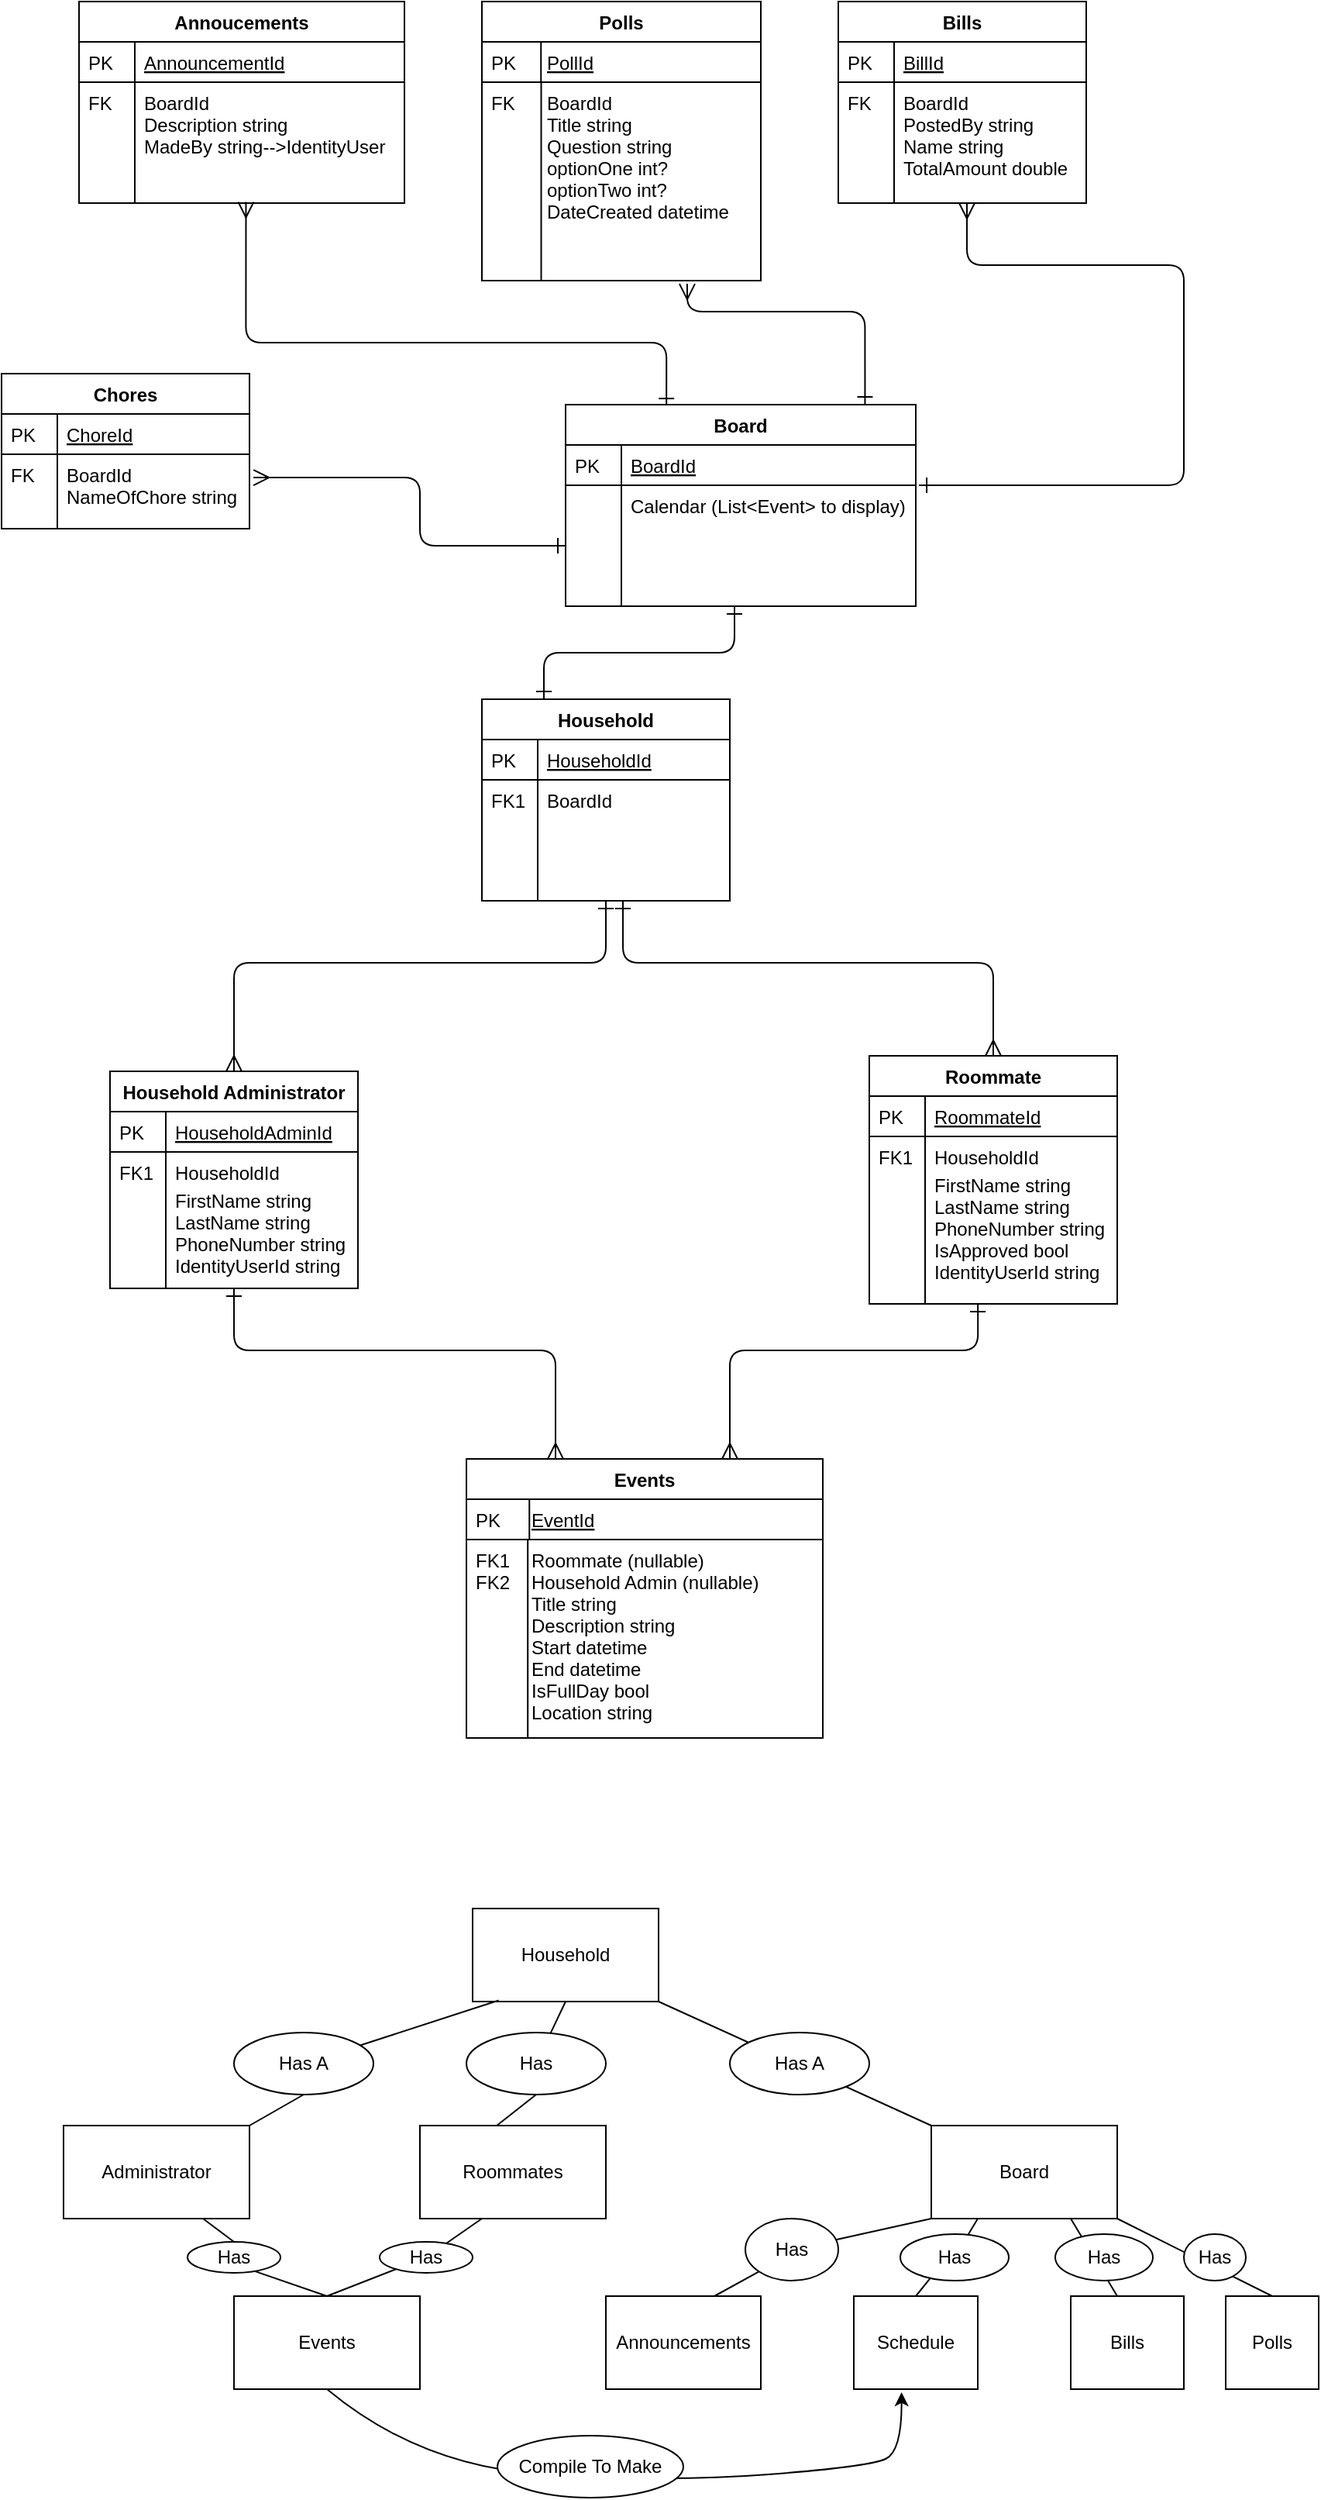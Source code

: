 <mxfile version="12.8.6" type="device"><diagram id="C5RBs43oDa-KdzZeNtuy" name="Page-1"><mxGraphModel dx="862" dy="1623" grid="1" gridSize="10" guides="1" tooltips="1" connect="1" arrows="1" fold="1" page="1" pageScale="1" pageWidth="827" pageHeight="1169" math="0" shadow="0"><root><mxCell id="WIyWlLk6GJQsqaUBKTNV-0"/><mxCell id="WIyWlLk6GJQsqaUBKTNV-1" parent="WIyWlLk6GJQsqaUBKTNV-0"/><mxCell id="zkfFHV4jXpPFQw0GAbJ--63" value="" style="edgeStyle=orthogonalEdgeStyle;endArrow=ERmany;startArrow=ERone;shadow=0;strokeWidth=1;endSize=8;startSize=8;entryX=0.5;entryY=0;entryDx=0;entryDy=0;startFill=0;endFill=0;" parent="WIyWlLk6GJQsqaUBKTNV-1" edge="1"><mxGeometry width="100" height="100" relative="1" as="geometry"><mxPoint x="440" y="-440" as="sourcePoint"/><mxPoint x="200" y="-330" as="targetPoint"/><Array as="points"><mxPoint x="440" y="-436"/><mxPoint x="440" y="-400"/><mxPoint x="200" y="-400"/></Array></mxGeometry></mxCell><mxCell id="zkfFHV4jXpPFQw0GAbJ--71" value="" style="edgeStyle=orthogonalEdgeStyle;endArrow=ERmany;startArrow=ERone;shadow=0;strokeWidth=1;endSize=8;startSize=8;startFill=0;endFill=0;" parent="WIyWlLk6GJQsqaUBKTNV-1" target="zkfFHV4jXpPFQw0GAbJ--64" edge="1"><mxGeometry width="100" height="100" relative="1" as="geometry"><mxPoint x="451" y="-440" as="sourcePoint"/><mxPoint x="330" y="169" as="targetPoint"/><Array as="points"><mxPoint x="451" y="-400"/><mxPoint x="690" y="-400"/></Array></mxGeometry></mxCell><mxCell id="zkfFHV4jXpPFQw0GAbJ--51" value="Household" style="swimlane;fontStyle=1;childLayout=stackLayout;horizontal=1;startSize=26;horizontalStack=0;resizeParent=1;resizeLast=0;collapsible=1;marginBottom=0;rounded=0;shadow=0;strokeWidth=1;" parent="WIyWlLk6GJQsqaUBKTNV-1" vertex="1"><mxGeometry x="360" y="-570" width="160" height="130" as="geometry"><mxRectangle x="20" y="80" width="160" height="26" as="alternateBounds"/></mxGeometry></mxCell><mxCell id="zkfFHV4jXpPFQw0GAbJ--52" value="HouseholdId" style="shape=partialRectangle;top=0;left=0;right=0;bottom=1;align=left;verticalAlign=top;fillColor=none;spacingLeft=40;spacingRight=4;overflow=hidden;rotatable=0;points=[[0,0.5],[1,0.5]];portConstraint=eastwest;dropTarget=0;rounded=0;shadow=0;strokeWidth=1;fontStyle=4" parent="zkfFHV4jXpPFQw0GAbJ--51" vertex="1"><mxGeometry y="26" width="160" height="26" as="geometry"/></mxCell><mxCell id="zkfFHV4jXpPFQw0GAbJ--53" value="PK" style="shape=partialRectangle;top=0;left=0;bottom=0;fillColor=none;align=left;verticalAlign=top;spacingLeft=4;spacingRight=4;overflow=hidden;rotatable=0;points=[];portConstraint=eastwest;part=1;" parent="zkfFHV4jXpPFQw0GAbJ--52" vertex="1" connectable="0"><mxGeometry width="36" height="26" as="geometry"/></mxCell><mxCell id="zkfFHV4jXpPFQw0GAbJ--54" value="BoardId" style="shape=partialRectangle;top=0;left=0;right=0;bottom=0;align=left;verticalAlign=top;fillColor=none;spacingLeft=40;spacingRight=4;overflow=hidden;rotatable=0;points=[[0,0.5],[1,0.5]];portConstraint=eastwest;dropTarget=0;rounded=0;shadow=0;strokeWidth=1;" parent="zkfFHV4jXpPFQw0GAbJ--51" vertex="1"><mxGeometry y="52" width="160" height="78" as="geometry"/></mxCell><mxCell id="zkfFHV4jXpPFQw0GAbJ--55" value="FK1" style="shape=partialRectangle;top=0;left=0;bottom=0;fillColor=none;align=left;verticalAlign=top;spacingLeft=4;spacingRight=4;overflow=hidden;rotatable=0;points=[];portConstraint=eastwest;part=1;" parent="zkfFHV4jXpPFQw0GAbJ--54" vertex="1" connectable="0"><mxGeometry width="36" height="78" as="geometry"/></mxCell><mxCell id="zkfFHV4jXpPFQw0GAbJ--64" value="Roommate" style="swimlane;fontStyle=1;childLayout=stackLayout;horizontal=1;startSize=26;horizontalStack=0;resizeParent=1;resizeLast=0;collapsible=1;marginBottom=0;rounded=0;shadow=0;strokeWidth=1;" parent="WIyWlLk6GJQsqaUBKTNV-1" vertex="1"><mxGeometry x="610" y="-340" width="160" height="160" as="geometry"><mxRectangle x="610" y="-340" width="160" height="26" as="alternateBounds"/></mxGeometry></mxCell><mxCell id="zkfFHV4jXpPFQw0GAbJ--65" value="RoommateId" style="shape=partialRectangle;top=0;left=0;right=0;bottom=1;align=left;verticalAlign=top;fillColor=none;spacingLeft=40;spacingRight=4;overflow=hidden;rotatable=0;points=[[0,0.5],[1,0.5]];portConstraint=eastwest;dropTarget=0;rounded=0;shadow=0;strokeWidth=1;fontStyle=4" parent="zkfFHV4jXpPFQw0GAbJ--64" vertex="1"><mxGeometry y="26" width="160" height="26" as="geometry"/></mxCell><mxCell id="zkfFHV4jXpPFQw0GAbJ--66" value="PK" style="shape=partialRectangle;top=0;left=0;bottom=0;fillColor=none;align=left;verticalAlign=top;spacingLeft=4;spacingRight=4;overflow=hidden;rotatable=0;points=[];portConstraint=eastwest;part=1;" parent="zkfFHV4jXpPFQw0GAbJ--65" vertex="1" connectable="0"><mxGeometry width="36" height="26" as="geometry"/></mxCell><mxCell id="zkfFHV4jXpPFQw0GAbJ--67" value="HouseholdId" style="shape=partialRectangle;top=0;left=0;right=0;bottom=0;align=left;verticalAlign=top;fillColor=none;spacingLeft=40;spacingRight=4;overflow=hidden;rotatable=0;points=[[0,0.5],[1,0.5]];portConstraint=eastwest;dropTarget=0;rounded=0;shadow=0;strokeWidth=1;" parent="zkfFHV4jXpPFQw0GAbJ--64" vertex="1"><mxGeometry y="52" width="160" height="18" as="geometry"/></mxCell><mxCell id="zkfFHV4jXpPFQw0GAbJ--68" value="FK1" style="shape=partialRectangle;top=0;left=0;bottom=0;fillColor=none;align=left;verticalAlign=top;spacingLeft=4;spacingRight=4;overflow=hidden;rotatable=0;points=[];portConstraint=eastwest;part=1;" parent="zkfFHV4jXpPFQw0GAbJ--67" vertex="1" connectable="0"><mxGeometry width="36" height="18" as="geometry"/></mxCell><mxCell id="zkfFHV4jXpPFQw0GAbJ--69" value="FirstName string&#10;LastName string&#10;PhoneNumber string&#10;IsApproved bool&#10;IdentityUserId string" style="shape=partialRectangle;top=0;left=0;right=0;bottom=0;align=left;verticalAlign=top;fillColor=none;spacingLeft=40;spacingRight=4;overflow=hidden;rotatable=0;points=[[0,0.5],[1,0.5]];portConstraint=eastwest;dropTarget=0;rounded=0;shadow=0;strokeWidth=1;fontStyle=0" parent="zkfFHV4jXpPFQw0GAbJ--64" vertex="1"><mxGeometry y="70" width="160" height="90" as="geometry"/></mxCell><mxCell id="zkfFHV4jXpPFQw0GAbJ--70" value="" style="shape=partialRectangle;top=0;left=0;bottom=0;fillColor=none;align=left;verticalAlign=top;spacingLeft=4;spacingRight=4;overflow=hidden;rotatable=0;points=[];portConstraint=eastwest;part=1;" parent="zkfFHV4jXpPFQw0GAbJ--69" vertex="1" connectable="0"><mxGeometry width="36" height="90" as="geometry"/></mxCell><mxCell id="BojcGdA1HEgIg2wzcHxx-7" value="Household Administrator" style="swimlane;fontStyle=1;childLayout=stackLayout;horizontal=1;startSize=26;horizontalStack=0;resizeParent=1;resizeLast=0;collapsible=1;marginBottom=0;rounded=0;shadow=0;strokeWidth=1;" parent="WIyWlLk6GJQsqaUBKTNV-1" vertex="1"><mxGeometry x="120" y="-330" width="160" height="140" as="geometry"><mxRectangle x="260" y="270" width="160" height="26" as="alternateBounds"/></mxGeometry></mxCell><mxCell id="BojcGdA1HEgIg2wzcHxx-8" value="HouseholdAdminId" style="shape=partialRectangle;top=0;left=0;right=0;bottom=1;align=left;verticalAlign=top;fillColor=none;spacingLeft=40;spacingRight=4;overflow=hidden;rotatable=0;points=[[0,0.5],[1,0.5]];portConstraint=eastwest;dropTarget=0;rounded=0;shadow=0;strokeWidth=1;fontStyle=4" parent="BojcGdA1HEgIg2wzcHxx-7" vertex="1"><mxGeometry y="26" width="160" height="26" as="geometry"/></mxCell><mxCell id="BojcGdA1HEgIg2wzcHxx-9" value="PK" style="shape=partialRectangle;top=0;left=0;bottom=0;fillColor=none;align=left;verticalAlign=top;spacingLeft=4;spacingRight=4;overflow=hidden;rotatable=0;points=[];portConstraint=eastwest;part=1;" parent="BojcGdA1HEgIg2wzcHxx-8" vertex="1" connectable="0"><mxGeometry width="36" height="26" as="geometry"/></mxCell><mxCell id="BojcGdA1HEgIg2wzcHxx-10" value="HouseholdId" style="shape=partialRectangle;top=0;left=0;right=0;bottom=0;align=left;verticalAlign=top;fillColor=none;spacingLeft=40;spacingRight=4;overflow=hidden;rotatable=0;points=[[0,0.5],[1,0.5]];portConstraint=eastwest;dropTarget=0;rounded=0;shadow=0;strokeWidth=1;" parent="BojcGdA1HEgIg2wzcHxx-7" vertex="1"><mxGeometry y="52" width="160" height="18" as="geometry"/></mxCell><mxCell id="BojcGdA1HEgIg2wzcHxx-11" value="FK1" style="shape=partialRectangle;top=0;left=0;bottom=0;fillColor=none;align=left;verticalAlign=top;spacingLeft=4;spacingRight=4;overflow=hidden;rotatable=0;points=[];portConstraint=eastwest;part=1;" parent="BojcGdA1HEgIg2wzcHxx-10" vertex="1" connectable="0"><mxGeometry width="36" height="18" as="geometry"/></mxCell><mxCell id="BojcGdA1HEgIg2wzcHxx-12" value="FirstName string&#10;LastName string&#10;PhoneNumber string&#10;IdentityUserId string" style="shape=partialRectangle;top=0;left=0;right=0;bottom=0;align=left;verticalAlign=top;fillColor=none;spacingLeft=40;spacingRight=4;overflow=hidden;rotatable=0;points=[[0,0.5],[1,0.5]];portConstraint=eastwest;dropTarget=0;rounded=0;shadow=0;strokeWidth=1;fontStyle=0" parent="BojcGdA1HEgIg2wzcHxx-7" vertex="1"><mxGeometry y="70" width="160" height="70" as="geometry"/></mxCell><mxCell id="BojcGdA1HEgIg2wzcHxx-13" value="" style="shape=partialRectangle;top=0;left=0;bottom=0;fillColor=none;align=left;verticalAlign=top;spacingLeft=4;spacingRight=4;overflow=hidden;rotatable=0;points=[];portConstraint=eastwest;part=1;" parent="BojcGdA1HEgIg2wzcHxx-12" vertex="1" connectable="0"><mxGeometry width="36" height="70" as="geometry"/></mxCell><mxCell id="BojcGdA1HEgIg2wzcHxx-19" value="" style="edgeStyle=orthogonalEdgeStyle;endArrow=ERone;startArrow=ERone;shadow=0;strokeWidth=1;endSize=8;startSize=8;entryX=0.25;entryY=0;entryDx=0;entryDy=0;startFill=0;endFill=0;" parent="WIyWlLk6GJQsqaUBKTNV-1" target="zkfFHV4jXpPFQw0GAbJ--51" edge="1"><mxGeometry width="100" height="100" relative="1" as="geometry"><mxPoint x="523" y="-630" as="sourcePoint"/><mxPoint x="20" y="-560" as="targetPoint"/><Array as="points"><mxPoint x="523" y="-600"/><mxPoint x="400" y="-600"/></Array></mxGeometry></mxCell><mxCell id="BojcGdA1HEgIg2wzcHxx-25" value="Polls" style="swimlane;fontStyle=1;childLayout=stackLayout;horizontal=1;startSize=26;horizontalStack=0;resizeParent=1;resizeLast=0;collapsible=1;marginBottom=0;rounded=0;shadow=0;strokeWidth=1;" parent="WIyWlLk6GJQsqaUBKTNV-1" vertex="1"><mxGeometry x="360" y="-1020" width="180" height="180" as="geometry"><mxRectangle x="20" y="80" width="160" height="26" as="alternateBounds"/></mxGeometry></mxCell><mxCell id="BojcGdA1HEgIg2wzcHxx-26" value="PollId&#10;" style="shape=partialRectangle;top=0;left=0;right=0;bottom=1;align=left;verticalAlign=top;fillColor=none;spacingLeft=40;spacingRight=4;overflow=hidden;rotatable=0;points=[[0,0.5],[1,0.5]];portConstraint=eastwest;dropTarget=0;rounded=0;shadow=0;strokeWidth=1;fontStyle=4" parent="BojcGdA1HEgIg2wzcHxx-25" vertex="1"><mxGeometry y="26" width="180" height="26" as="geometry"/></mxCell><mxCell id="BojcGdA1HEgIg2wzcHxx-27" value="PK" style="shape=partialRectangle;top=0;left=0;bottom=0;fillColor=none;align=left;verticalAlign=top;spacingLeft=4;spacingRight=4;overflow=hidden;rotatable=0;points=[];portConstraint=eastwest;part=1;" parent="BojcGdA1HEgIg2wzcHxx-26" vertex="1" connectable="0"><mxGeometry width="38.118" height="26" as="geometry"/></mxCell><mxCell id="BojcGdA1HEgIg2wzcHxx-28" value="BoardId&#10;Title string&#10;Question string&#10;optionOne int?&#10;optionTwo int?&#10;DateCreated datetime" style="shape=partialRectangle;top=0;left=0;right=0;bottom=0;align=left;verticalAlign=top;fillColor=none;spacingLeft=40;spacingRight=4;overflow=hidden;rotatable=0;points=[[0,0.5],[1,0.5]];portConstraint=eastwest;dropTarget=0;rounded=0;shadow=0;strokeWidth=1;" parent="BojcGdA1HEgIg2wzcHxx-25" vertex="1"><mxGeometry y="52" width="180" height="128" as="geometry"/></mxCell><mxCell id="BojcGdA1HEgIg2wzcHxx-29" value="FK" style="shape=partialRectangle;top=0;left=0;bottom=0;fillColor=none;align=left;verticalAlign=top;spacingLeft=4;spacingRight=4;overflow=hidden;rotatable=0;points=[];portConstraint=eastwest;part=1;" parent="BojcGdA1HEgIg2wzcHxx-28" vertex="1" connectable="0"><mxGeometry width="38.25" height="128.0" as="geometry"/></mxCell><mxCell id="BojcGdA1HEgIg2wzcHxx-20" value="Annoucements" style="swimlane;fontStyle=1;childLayout=stackLayout;horizontal=1;startSize=26;horizontalStack=0;resizeParent=1;resizeLast=0;collapsible=1;marginBottom=0;rounded=0;shadow=0;strokeWidth=1;" parent="WIyWlLk6GJQsqaUBKTNV-1" vertex="1"><mxGeometry x="100" y="-1020" width="210" height="130" as="geometry"><mxRectangle x="20" y="80" width="160" height="26" as="alternateBounds"/></mxGeometry></mxCell><mxCell id="BojcGdA1HEgIg2wzcHxx-21" value="AnnouncementId" style="shape=partialRectangle;top=0;left=0;right=0;bottom=1;align=left;verticalAlign=top;fillColor=none;spacingLeft=40;spacingRight=4;overflow=hidden;rotatable=0;points=[[0,0.5],[1,0.5]];portConstraint=eastwest;dropTarget=0;rounded=0;shadow=0;strokeWidth=1;fontStyle=4" parent="BojcGdA1HEgIg2wzcHxx-20" vertex="1"><mxGeometry y="26" width="210" height="26" as="geometry"/></mxCell><mxCell id="BojcGdA1HEgIg2wzcHxx-22" value="PK" style="shape=partialRectangle;top=0;left=0;bottom=0;fillColor=none;align=left;verticalAlign=top;spacingLeft=4;spacingRight=4;overflow=hidden;rotatable=0;points=[];portConstraint=eastwest;part=1;" parent="BojcGdA1HEgIg2wzcHxx-21" vertex="1" connectable="0"><mxGeometry width="36" height="26" as="geometry"/></mxCell><mxCell id="BojcGdA1HEgIg2wzcHxx-23" value="BoardId&#10;Description string&#10;MadeBy string--&gt;IdentityUser" style="shape=partialRectangle;top=0;left=0;right=0;bottom=0;align=left;verticalAlign=top;fillColor=none;spacingLeft=40;spacingRight=4;overflow=hidden;rotatable=0;points=[[0,0.5],[1,0.5]];portConstraint=eastwest;dropTarget=0;rounded=0;shadow=0;strokeWidth=1;" parent="BojcGdA1HEgIg2wzcHxx-20" vertex="1"><mxGeometry y="52" width="210" height="78" as="geometry"/></mxCell><mxCell id="BojcGdA1HEgIg2wzcHxx-24" value="FK" style="shape=partialRectangle;top=0;left=0;bottom=0;fillColor=none;align=left;verticalAlign=top;spacingLeft=4;spacingRight=4;overflow=hidden;rotatable=0;points=[];portConstraint=eastwest;part=1;" parent="BojcGdA1HEgIg2wzcHxx-23" vertex="1" connectable="0"><mxGeometry width="36" height="78" as="geometry"/></mxCell><mxCell id="BojcGdA1HEgIg2wzcHxx-30" value="Bills" style="swimlane;fontStyle=1;childLayout=stackLayout;horizontal=1;startSize=26;horizontalStack=0;resizeParent=1;resizeLast=0;collapsible=1;marginBottom=0;rounded=0;shadow=0;strokeWidth=1;" parent="WIyWlLk6GJQsqaUBKTNV-1" vertex="1"><mxGeometry x="590" y="-1020" width="160" height="130" as="geometry"><mxRectangle x="20" y="80" width="160" height="26" as="alternateBounds"/></mxGeometry></mxCell><mxCell id="BojcGdA1HEgIg2wzcHxx-31" value="BillId" style="shape=partialRectangle;top=0;left=0;right=0;bottom=1;align=left;verticalAlign=top;fillColor=none;spacingLeft=40;spacingRight=4;overflow=hidden;rotatable=0;points=[[0,0.5],[1,0.5]];portConstraint=eastwest;dropTarget=0;rounded=0;shadow=0;strokeWidth=1;fontStyle=4" parent="BojcGdA1HEgIg2wzcHxx-30" vertex="1"><mxGeometry y="26" width="160" height="26" as="geometry"/></mxCell><mxCell id="BojcGdA1HEgIg2wzcHxx-32" value="PK" style="shape=partialRectangle;top=0;left=0;bottom=0;fillColor=none;align=left;verticalAlign=top;spacingLeft=4;spacingRight=4;overflow=hidden;rotatable=0;points=[];portConstraint=eastwest;part=1;" parent="BojcGdA1HEgIg2wzcHxx-31" vertex="1" connectable="0"><mxGeometry width="36" height="26" as="geometry"/></mxCell><mxCell id="BojcGdA1HEgIg2wzcHxx-33" value="BoardId&#10;PostedBy string&#10;Name string&#10;TotalAmount double" style="shape=partialRectangle;top=0;left=0;right=0;bottom=0;align=left;verticalAlign=top;fillColor=none;spacingLeft=40;spacingRight=4;overflow=hidden;rotatable=0;points=[[0,0.5],[1,0.5]];portConstraint=eastwest;dropTarget=0;rounded=0;shadow=0;strokeWidth=1;" parent="BojcGdA1HEgIg2wzcHxx-30" vertex="1"><mxGeometry y="52" width="160" height="78" as="geometry"/></mxCell><mxCell id="BojcGdA1HEgIg2wzcHxx-34" value="FK" style="shape=partialRectangle;top=0;left=0;bottom=0;fillColor=none;align=left;verticalAlign=top;spacingLeft=4;spacingRight=4;overflow=hidden;rotatable=0;points=[];portConstraint=eastwest;part=1;" parent="BojcGdA1HEgIg2wzcHxx-33" vertex="1" connectable="0"><mxGeometry width="36" height="78" as="geometry"/></mxCell><mxCell id="BojcGdA1HEgIg2wzcHxx-35" value="Events" style="swimlane;fontStyle=1;childLayout=stackLayout;horizontal=1;startSize=26;horizontalStack=0;resizeParent=1;resizeLast=0;collapsible=1;marginBottom=0;rounded=0;shadow=0;strokeWidth=1;" parent="WIyWlLk6GJQsqaUBKTNV-1" vertex="1"><mxGeometry x="350" y="-80" width="230" height="180" as="geometry"><mxRectangle x="20" y="80" width="160" height="26" as="alternateBounds"/></mxGeometry></mxCell><mxCell id="BojcGdA1HEgIg2wzcHxx-36" value="EventId" style="shape=partialRectangle;top=0;left=0;right=0;bottom=1;align=left;verticalAlign=top;fillColor=none;spacingLeft=40;spacingRight=4;overflow=hidden;rotatable=0;points=[[0,0.5],[1,0.5]];portConstraint=eastwest;dropTarget=0;rounded=0;shadow=0;strokeWidth=1;fontStyle=4" parent="BojcGdA1HEgIg2wzcHxx-35" vertex="1"><mxGeometry y="26" width="230" height="26" as="geometry"/></mxCell><mxCell id="BojcGdA1HEgIg2wzcHxx-37" value="PK" style="shape=partialRectangle;top=0;left=0;bottom=0;fillColor=none;align=left;verticalAlign=top;spacingLeft=4;spacingRight=4;overflow=hidden;rotatable=0;points=[];portConstraint=eastwest;part=1;" parent="BojcGdA1HEgIg2wzcHxx-36" vertex="1" connectable="0"><mxGeometry width="40.63" height="26" as="geometry"/></mxCell><mxCell id="BojcGdA1HEgIg2wzcHxx-38" value="Roommate (nullable)&#10;Household Admin (nullable)&#10;Title string&#10;Description string&#10;Start datetime&#10;End datetime&#10;IsFullDay bool&#10;Location string" style="shape=partialRectangle;top=0;left=0;right=0;bottom=0;align=left;verticalAlign=top;fillColor=none;spacingLeft=40;spacingRight=4;overflow=hidden;rotatable=0;points=[[0,0.5],[1,0.5]];portConstraint=eastwest;dropTarget=0;rounded=0;shadow=0;strokeWidth=1;" parent="BojcGdA1HEgIg2wzcHxx-35" vertex="1"><mxGeometry y="52" width="230" height="128" as="geometry"/></mxCell><mxCell id="BojcGdA1HEgIg2wzcHxx-39" value="FK1&#10;FK2" style="shape=partialRectangle;top=0;left=0;bottom=0;fillColor=none;align=left;verticalAlign=top;spacingLeft=4;spacingRight=4;overflow=hidden;rotatable=0;points=[];portConstraint=eastwest;part=1;" parent="BojcGdA1HEgIg2wzcHxx-38" vertex="1" connectable="0"><mxGeometry width="39.6" height="128" as="geometry"/></mxCell><mxCell id="BojcGdA1HEgIg2wzcHxx-41" value="" style="edgeStyle=orthogonalEdgeStyle;endArrow=ERmany;startArrow=ERone;shadow=0;strokeWidth=1;endSize=8;startSize=8;startFill=0;endFill=0;entryX=0.25;entryY=0;entryDx=0;entryDy=0;" parent="WIyWlLk6GJQsqaUBKTNV-1" target="BojcGdA1HEgIg2wzcHxx-35" edge="1"><mxGeometry width="100" height="100" relative="1" as="geometry"><mxPoint x="200" y="-190" as="sourcePoint"/><mxPoint x="408" y="-120" as="targetPoint"/><Array as="points"><mxPoint x="200" y="-150"/><mxPoint x="408" y="-150"/></Array></mxGeometry></mxCell><mxCell id="BojcGdA1HEgIg2wzcHxx-42" value="" style="edgeStyle=orthogonalEdgeStyle;endArrow=ERmany;startArrow=ERone;shadow=0;strokeWidth=1;endSize=8;startSize=8;startFill=0;endFill=0;entryX=0.25;entryY=0;entryDx=0;entryDy=0;exitX=0.438;exitY=1;exitDx=0;exitDy=0;exitPerimeter=0;" parent="WIyWlLk6GJQsqaUBKTNV-1" source="zkfFHV4jXpPFQw0GAbJ--69" edge="1"><mxGeometry width="100" height="100" relative="1" as="geometry"><mxPoint x="680" y="-160" as="sourcePoint"/><mxPoint x="520" y="-80" as="targetPoint"/><Array as="points"><mxPoint x="680" y="-150"/><mxPoint x="520" y="-150"/></Array></mxGeometry></mxCell><mxCell id="BojcGdA1HEgIg2wzcHxx-43" value="" style="edgeStyle=orthogonalEdgeStyle;endArrow=ERone;startArrow=ERmany;shadow=0;strokeWidth=1;endSize=8;startSize=8;startFill=0;endFill=0;entryX=1.009;entryY=0;entryDx=0;entryDy=0;entryPerimeter=0;" parent="WIyWlLk6GJQsqaUBKTNV-1" edge="1" target="BojcGdA1HEgIg2wzcHxx-17"><mxGeometry width="100" height="100" relative="1" as="geometry"><mxPoint x="673" y="-890" as="sourcePoint"/><mxPoint x="650" y="-708" as="targetPoint"/><Array as="points"><mxPoint x="673" y="-850"/><mxPoint x="813" y="-850"/><mxPoint x="813" y="-708"/></Array></mxGeometry></mxCell><mxCell id="BojcGdA1HEgIg2wzcHxx-44" value="" style="edgeStyle=orthogonalEdgeStyle;endArrow=ERone;startArrow=ERmany;shadow=0;strokeWidth=1;endSize=8;startSize=8;entryX=0.855;entryY=0;entryDx=0;entryDy=0;startFill=0;endFill=0;exitX=0.736;exitY=1.016;exitDx=0;exitDy=0;exitPerimeter=0;entryPerimeter=0;" parent="WIyWlLk6GJQsqaUBKTNV-1" source="BojcGdA1HEgIg2wzcHxx-28" target="BojcGdA1HEgIg2wzcHxx-14" edge="1"><mxGeometry width="100" height="100" relative="1" as="geometry"><mxPoint x="500" y="-820" as="sourcePoint"/><mxPoint x="270" y="-800" as="targetPoint"/><Array as="points"><mxPoint x="493" y="-820"/><mxPoint x="607" y="-820"/></Array></mxGeometry></mxCell><mxCell id="BojcGdA1HEgIg2wzcHxx-45" value="" style="edgeStyle=orthogonalEdgeStyle;endArrow=ERone;startArrow=ERmany;shadow=0;strokeWidth=1;endSize=8;startSize=8;startFill=0;endFill=0;exitX=0.513;exitY=0.99;exitDx=0;exitDy=0;exitPerimeter=0;entryX=0.288;entryY=0.008;entryDx=0;entryDy=0;entryPerimeter=0;" parent="WIyWlLk6GJQsqaUBKTNV-1" source="BojcGdA1HEgIg2wzcHxx-23" target="BojcGdA1HEgIg2wzcHxx-14" edge="1"><mxGeometry width="100" height="100" relative="1" as="geometry"><mxPoint x="160" y="-860" as="sourcePoint"/><mxPoint x="480" y="-790" as="targetPoint"/><Array as="points"><mxPoint x="208" y="-800"/><mxPoint x="479" y="-800"/></Array></mxGeometry></mxCell><mxCell id="BojcGdA1HEgIg2wzcHxx-53" value="" style="edgeStyle=orthogonalEdgeStyle;endArrow=ERone;startArrow=ERmany;shadow=0;strokeWidth=1;endSize=8;startSize=8;entryX=0;entryY=0.5;entryDx=0;entryDy=0;startFill=0;endFill=0;exitX=1.016;exitY=0.313;exitDx=0;exitDy=0;exitPerimeter=0;" parent="WIyWlLk6GJQsqaUBKTNV-1" source="BojcGdA1HEgIg2wzcHxx-49" target="BojcGdA1HEgIg2wzcHxx-17" edge="1"><mxGeometry width="100" height="100" relative="1" as="geometry"><mxPoint x="-90" y="-700" as="sourcePoint"/><mxPoint x="50" y="-630" as="targetPoint"/><Array as="points"><mxPoint x="320" y="-713"/><mxPoint x="320" y="-669"/></Array></mxGeometry></mxCell><mxCell id="BojcGdA1HEgIg2wzcHxx-14" value="Board" style="swimlane;fontStyle=1;childLayout=stackLayout;horizontal=1;startSize=26;horizontalStack=0;resizeParent=1;resizeLast=0;collapsible=1;marginBottom=0;rounded=0;shadow=0;strokeWidth=1;" parent="WIyWlLk6GJQsqaUBKTNV-1" vertex="1"><mxGeometry x="414" y="-760" width="226" height="130" as="geometry"><mxRectangle x="20" y="80" width="160" height="26" as="alternateBounds"/></mxGeometry></mxCell><mxCell id="BojcGdA1HEgIg2wzcHxx-15" value="BoardId" style="shape=partialRectangle;top=0;left=0;right=0;bottom=1;align=left;verticalAlign=top;fillColor=none;spacingLeft=40;spacingRight=4;overflow=hidden;rotatable=0;points=[[0,0.5],[1,0.5]];portConstraint=eastwest;dropTarget=0;rounded=0;shadow=0;strokeWidth=1;fontStyle=4" parent="BojcGdA1HEgIg2wzcHxx-14" vertex="1"><mxGeometry y="26" width="226" height="26" as="geometry"/></mxCell><mxCell id="BojcGdA1HEgIg2wzcHxx-16" value="PK" style="shape=partialRectangle;top=0;left=0;bottom=0;fillColor=none;align=left;verticalAlign=top;spacingLeft=4;spacingRight=4;overflow=hidden;rotatable=0;points=[];portConstraint=eastwest;part=1;" parent="BojcGdA1HEgIg2wzcHxx-15" vertex="1" connectable="0"><mxGeometry width="36" height="26" as="geometry"/></mxCell><mxCell id="BojcGdA1HEgIg2wzcHxx-17" value="Calendar (List&lt;Event&gt; to display)" style="shape=partialRectangle;top=0;left=0;right=0;bottom=0;align=left;verticalAlign=top;fillColor=none;spacingLeft=40;spacingRight=4;overflow=hidden;rotatable=0;points=[[0,0.5],[1,0.5]];portConstraint=eastwest;dropTarget=0;rounded=0;shadow=0;strokeWidth=1;" parent="BojcGdA1HEgIg2wzcHxx-14" vertex="1"><mxGeometry y="52" width="226" height="78" as="geometry"/></mxCell><mxCell id="BojcGdA1HEgIg2wzcHxx-18" value="" style="shape=partialRectangle;top=0;left=0;bottom=0;fillColor=none;align=left;verticalAlign=top;spacingLeft=4;spacingRight=4;overflow=hidden;rotatable=0;points=[];portConstraint=eastwest;part=1;" parent="BojcGdA1HEgIg2wzcHxx-17" vertex="1" connectable="0"><mxGeometry width="36" height="78" as="geometry"/></mxCell><mxCell id="BojcGdA1HEgIg2wzcHxx-46" value="Chores" style="swimlane;fontStyle=1;childLayout=stackLayout;horizontal=1;startSize=26;horizontalStack=0;resizeParent=1;resizeLast=0;collapsible=1;marginBottom=0;rounded=0;shadow=0;strokeWidth=1;" parent="WIyWlLk6GJQsqaUBKTNV-1" vertex="1"><mxGeometry x="50" y="-780" width="160" height="100" as="geometry"><mxRectangle x="20" y="80" width="160" height="26" as="alternateBounds"/></mxGeometry></mxCell><mxCell id="BojcGdA1HEgIg2wzcHxx-47" value="ChoreId" style="shape=partialRectangle;top=0;left=0;right=0;bottom=1;align=left;verticalAlign=top;fillColor=none;spacingLeft=40;spacingRight=4;overflow=hidden;rotatable=0;points=[[0,0.5],[1,0.5]];portConstraint=eastwest;dropTarget=0;rounded=0;shadow=0;strokeWidth=1;fontStyle=4" parent="BojcGdA1HEgIg2wzcHxx-46" vertex="1"><mxGeometry y="26" width="160" height="26" as="geometry"/></mxCell><mxCell id="BojcGdA1HEgIg2wzcHxx-48" value="PK" style="shape=partialRectangle;top=0;left=0;bottom=0;fillColor=none;align=left;verticalAlign=top;spacingLeft=4;spacingRight=4;overflow=hidden;rotatable=0;points=[];portConstraint=eastwest;part=1;" parent="BojcGdA1HEgIg2wzcHxx-47" vertex="1" connectable="0"><mxGeometry width="36" height="26" as="geometry"/></mxCell><mxCell id="BojcGdA1HEgIg2wzcHxx-49" value="BoardId&#10;NameOfChore string" style="shape=partialRectangle;top=0;left=0;right=0;bottom=0;align=left;verticalAlign=top;fillColor=none;spacingLeft=40;spacingRight=4;overflow=hidden;rotatable=0;points=[[0,0.5],[1,0.5]];portConstraint=eastwest;dropTarget=0;rounded=0;shadow=0;strokeWidth=1;" parent="BojcGdA1HEgIg2wzcHxx-46" vertex="1"><mxGeometry y="52" width="160" height="48" as="geometry"/></mxCell><mxCell id="BojcGdA1HEgIg2wzcHxx-50" value="FK" style="shape=partialRectangle;top=0;left=0;bottom=0;fillColor=none;align=left;verticalAlign=top;spacingLeft=4;spacingRight=4;overflow=hidden;rotatable=0;points=[];portConstraint=eastwest;part=1;" parent="BojcGdA1HEgIg2wzcHxx-49" vertex="1" connectable="0"><mxGeometry width="36" height="48" as="geometry"/></mxCell><mxCell id="BojcGdA1HEgIg2wzcHxx-58" value="Administrator" style="rounded=0;whiteSpace=wrap;html=1;" parent="WIyWlLk6GJQsqaUBKTNV-1" vertex="1"><mxGeometry x="90" y="350" width="120" height="60" as="geometry"/></mxCell><mxCell id="BojcGdA1HEgIg2wzcHxx-59" value="Roommates" style="rounded=0;whiteSpace=wrap;html=1;" parent="WIyWlLk6GJQsqaUBKTNV-1" vertex="1"><mxGeometry x="320" y="350" width="120" height="60" as="geometry"/></mxCell><mxCell id="BojcGdA1HEgIg2wzcHxx-60" value="Household" style="rounded=0;whiteSpace=wrap;html=1;" parent="WIyWlLk6GJQsqaUBKTNV-1" vertex="1"><mxGeometry x="354" y="210" width="120" height="60" as="geometry"/></mxCell><mxCell id="BojcGdA1HEgIg2wzcHxx-61" value="Events" style="rounded=0;whiteSpace=wrap;html=1;" parent="WIyWlLk6GJQsqaUBKTNV-1" vertex="1"><mxGeometry x="200" y="460" width="120" height="60" as="geometry"/></mxCell><mxCell id="BojcGdA1HEgIg2wzcHxx-64" value="Board" style="rounded=0;whiteSpace=wrap;html=1;" parent="WIyWlLk6GJQsqaUBKTNV-1" vertex="1"><mxGeometry x="650" y="350" width="120" height="60" as="geometry"/></mxCell><mxCell id="BojcGdA1HEgIg2wzcHxx-65" value="Polls" style="rounded=0;whiteSpace=wrap;html=1;" parent="WIyWlLk6GJQsqaUBKTNV-1" vertex="1"><mxGeometry x="840" y="460" width="60" height="60" as="geometry"/></mxCell><mxCell id="BojcGdA1HEgIg2wzcHxx-66" value="Bills" style="rounded=0;whiteSpace=wrap;html=1;" parent="WIyWlLk6GJQsqaUBKTNV-1" vertex="1"><mxGeometry x="740" y="460" width="73" height="60" as="geometry"/></mxCell><mxCell id="BojcGdA1HEgIg2wzcHxx-67" value="Announcements" style="rounded=0;whiteSpace=wrap;html=1;" parent="WIyWlLk6GJQsqaUBKTNV-1" vertex="1"><mxGeometry x="440" y="460" width="100" height="60" as="geometry"/></mxCell><mxCell id="BojcGdA1HEgIg2wzcHxx-70" value="Schedule" style="rounded=0;whiteSpace=wrap;html=1;" parent="WIyWlLk6GJQsqaUBKTNV-1" vertex="1"><mxGeometry x="600" y="460" width="80" height="60" as="geometry"/></mxCell><mxCell id="BojcGdA1HEgIg2wzcHxx-71" value="" style="endArrow=none;html=1;entryX=0.14;entryY=0.987;entryDx=0;entryDy=0;entryPerimeter=0;" parent="WIyWlLk6GJQsqaUBKTNV-1" source="BojcGdA1HEgIg2wzcHxx-86" target="BojcGdA1HEgIg2wzcHxx-60" edge="1"><mxGeometry width="50" height="50" relative="1" as="geometry"><mxPoint x="210" y="350" as="sourcePoint"/><mxPoint x="260" y="300" as="targetPoint"/></mxGeometry></mxCell><mxCell id="BojcGdA1HEgIg2wzcHxx-72" value="" style="endArrow=none;html=1;entryX=0.5;entryY=1;entryDx=0;entryDy=0;" parent="WIyWlLk6GJQsqaUBKTNV-1" source="BojcGdA1HEgIg2wzcHxx-84" target="BojcGdA1HEgIg2wzcHxx-60" edge="1"><mxGeometry width="50" height="50" relative="1" as="geometry"><mxPoint x="369.6" y="350" as="sourcePoint"/><mxPoint x="530.4" y="269.22" as="targetPoint"/></mxGeometry></mxCell><mxCell id="BojcGdA1HEgIg2wzcHxx-73" value="" style="endArrow=none;html=1;entryX=1;entryY=1;entryDx=0;entryDy=0;exitX=0;exitY=0;exitDx=0;exitDy=0;" parent="WIyWlLk6GJQsqaUBKTNV-1" source="BojcGdA1HEgIg2wzcHxx-64" target="BojcGdA1HEgIg2wzcHxx-60" edge="1"><mxGeometry width="50" height="50" relative="1" as="geometry"><mxPoint x="640" y="350" as="sourcePoint"/><mxPoint x="800.8" y="269.22" as="targetPoint"/></mxGeometry></mxCell><mxCell id="BojcGdA1HEgIg2wzcHxx-74" value="" style="endArrow=none;html=1;" parent="WIyWlLk6GJQsqaUBKTNV-1" source="BojcGdA1HEgIg2wzcHxx-97" edge="1"><mxGeometry width="50" height="50" relative="1" as="geometry"><mxPoint x="260" y="460" as="sourcePoint"/><mxPoint x="360" y="410" as="targetPoint"/></mxGeometry></mxCell><mxCell id="BojcGdA1HEgIg2wzcHxx-75" value="" style="endArrow=none;html=1;entryX=0.75;entryY=1;entryDx=0;entryDy=0;exitX=0.5;exitY=0;exitDx=0;exitDy=0;" parent="WIyWlLk6GJQsqaUBKTNV-1" source="BojcGdA1HEgIg2wzcHxx-96" target="BojcGdA1HEgIg2wzcHxx-58" edge="1"><mxGeometry width="50" height="50" relative="1" as="geometry"><mxPoint x="124.6" y="500.78" as="sourcePoint"/><mxPoint x="285.4" y="420" as="targetPoint"/></mxGeometry></mxCell><mxCell id="BojcGdA1HEgIg2wzcHxx-76" value="" style="endArrow=none;html=1;entryX=0;entryY=1;entryDx=0;entryDy=0;" parent="WIyWlLk6GJQsqaUBKTNV-1" source="BojcGdA1HEgIg2wzcHxx-92" target="BojcGdA1HEgIg2wzcHxx-64" edge="1"><mxGeometry width="50" height="50" relative="1" as="geometry"><mxPoint x="510" y="460" as="sourcePoint"/><mxPoint x="670.8" y="379.22" as="targetPoint"/></mxGeometry></mxCell><mxCell id="BojcGdA1HEgIg2wzcHxx-77" value="" style="endArrow=none;html=1;entryX=0.25;entryY=1;entryDx=0;entryDy=0;" parent="WIyWlLk6GJQsqaUBKTNV-1" source="BojcGdA1HEgIg2wzcHxx-91" target="BojcGdA1HEgIg2wzcHxx-64" edge="1"><mxGeometry width="50" height="50" relative="1" as="geometry"><mxPoint x="640" y="460" as="sourcePoint"/><mxPoint x="800.8" y="379.22" as="targetPoint"/></mxGeometry></mxCell><mxCell id="BojcGdA1HEgIg2wzcHxx-79" value="" style="endArrow=none;html=1;entryX=1;entryY=1;entryDx=0;entryDy=0;" parent="WIyWlLk6GJQsqaUBKTNV-1" target="BojcGdA1HEgIg2wzcHxx-64" edge="1"><mxGeometry width="50" height="50" relative="1" as="geometry"><mxPoint x="870" y="460" as="sourcePoint"/><mxPoint x="1030.8" y="379.22" as="targetPoint"/></mxGeometry></mxCell><mxCell id="BojcGdA1HEgIg2wzcHxx-80" value="" style="endArrow=none;html=1;entryX=0.75;entryY=1;entryDx=0;entryDy=0;" parent="WIyWlLk6GJQsqaUBKTNV-1" target="BojcGdA1HEgIg2wzcHxx-64" edge="1"><mxGeometry width="50" height="50" relative="1" as="geometry"><mxPoint x="770" y="460" as="sourcePoint"/><mxPoint x="930.8" y="379.22" as="targetPoint"/></mxGeometry></mxCell><mxCell id="BojcGdA1HEgIg2wzcHxx-82" value="" style="curved=1;endArrow=classic;html=1;entryX=0.385;entryY=1.033;entryDx=0;entryDy=0;entryPerimeter=0;exitX=0.5;exitY=1;exitDx=0;exitDy=0;" parent="WIyWlLk6GJQsqaUBKTNV-1" source="BojcGdA1HEgIg2wzcHxx-61" target="BojcGdA1HEgIg2wzcHxx-70" edge="1"><mxGeometry width="50" height="50" relative="1" as="geometry"><mxPoint x="500" y="610" as="sourcePoint"/><mxPoint x="550" y="560" as="targetPoint"/><Array as="points"><mxPoint x="320" y="570"/><mxPoint x="480" y="580"/><mxPoint x="610" y="570"/><mxPoint x="631" y="560"/></Array></mxGeometry></mxCell><mxCell id="BojcGdA1HEgIg2wzcHxx-83" value="Compile To Make" style="ellipse;whiteSpace=wrap;html=1;" parent="WIyWlLk6GJQsqaUBKTNV-1" vertex="1"><mxGeometry x="370" y="550" width="120" height="40" as="geometry"/></mxCell><mxCell id="BojcGdA1HEgIg2wzcHxx-84" value="Has" style="ellipse;whiteSpace=wrap;html=1;" parent="WIyWlLk6GJQsqaUBKTNV-1" vertex="1"><mxGeometry x="350" y="290" width="90" height="40" as="geometry"/></mxCell><mxCell id="BojcGdA1HEgIg2wzcHxx-85" value="" style="endArrow=none;html=1;entryX=0.5;entryY=1;entryDx=0;entryDy=0;" parent="WIyWlLk6GJQsqaUBKTNV-1" target="BojcGdA1HEgIg2wzcHxx-84" edge="1"><mxGeometry width="50" height="50" relative="1" as="geometry"><mxPoint x="369.6" y="350" as="sourcePoint"/><mxPoint x="414" y="270" as="targetPoint"/></mxGeometry></mxCell><mxCell id="BojcGdA1HEgIg2wzcHxx-86" value="Has A" style="ellipse;whiteSpace=wrap;html=1;" parent="WIyWlLk6GJQsqaUBKTNV-1" vertex="1"><mxGeometry x="200" y="290" width="90" height="40" as="geometry"/></mxCell><mxCell id="BojcGdA1HEgIg2wzcHxx-87" value="" style="endArrow=none;html=1;entryX=0.5;entryY=1;entryDx=0;entryDy=0;" parent="WIyWlLk6GJQsqaUBKTNV-1" target="BojcGdA1HEgIg2wzcHxx-86" edge="1"><mxGeometry width="50" height="50" relative="1" as="geometry"><mxPoint x="210" y="350" as="sourcePoint"/><mxPoint x="370.8" y="269.22" as="targetPoint"/></mxGeometry></mxCell><mxCell id="BojcGdA1HEgIg2wzcHxx-88" value="Has A" style="ellipse;whiteSpace=wrap;html=1;" parent="WIyWlLk6GJQsqaUBKTNV-1" vertex="1"><mxGeometry x="520" y="290" width="90" height="40" as="geometry"/></mxCell><mxCell id="BojcGdA1HEgIg2wzcHxx-89" value="Has" style="ellipse;whiteSpace=wrap;html=1;" parent="WIyWlLk6GJQsqaUBKTNV-1" vertex="1"><mxGeometry x="813" y="420" width="40" height="30" as="geometry"/></mxCell><mxCell id="BojcGdA1HEgIg2wzcHxx-90" value="Has" style="ellipse;whiteSpace=wrap;html=1;" parent="WIyWlLk6GJQsqaUBKTNV-1" vertex="1"><mxGeometry x="730" y="420" width="63" height="30" as="geometry"/></mxCell><mxCell id="BojcGdA1HEgIg2wzcHxx-92" value="Has" style="ellipse;whiteSpace=wrap;html=1;" parent="WIyWlLk6GJQsqaUBKTNV-1" vertex="1"><mxGeometry x="530" y="410" width="60" height="40" as="geometry"/></mxCell><mxCell id="BojcGdA1HEgIg2wzcHxx-93" value="" style="endArrow=none;html=1;entryX=0;entryY=1;entryDx=0;entryDy=0;" parent="WIyWlLk6GJQsqaUBKTNV-1" target="BojcGdA1HEgIg2wzcHxx-92" edge="1"><mxGeometry width="50" height="50" relative="1" as="geometry"><mxPoint x="510" y="460" as="sourcePoint"/><mxPoint x="650" y="410" as="targetPoint"/></mxGeometry></mxCell><mxCell id="BojcGdA1HEgIg2wzcHxx-91" value="Has" style="ellipse;whiteSpace=wrap;html=1;" parent="WIyWlLk6GJQsqaUBKTNV-1" vertex="1"><mxGeometry x="630" y="420" width="70" height="30" as="geometry"/></mxCell><mxCell id="BojcGdA1HEgIg2wzcHxx-94" value="" style="endArrow=none;html=1;entryX=0.25;entryY=1;entryDx=0;entryDy=0;" parent="WIyWlLk6GJQsqaUBKTNV-1" target="BojcGdA1HEgIg2wzcHxx-91" edge="1"><mxGeometry width="50" height="50" relative="1" as="geometry"><mxPoint x="640" y="460" as="sourcePoint"/><mxPoint x="680" y="410" as="targetPoint"/></mxGeometry></mxCell><mxCell id="BojcGdA1HEgIg2wzcHxx-97" value="Has" style="ellipse;whiteSpace=wrap;html=1;" parent="WIyWlLk6GJQsqaUBKTNV-1" vertex="1"><mxGeometry x="294" y="425" width="60" height="20" as="geometry"/></mxCell><mxCell id="BojcGdA1HEgIg2wzcHxx-98" value="" style="endArrow=none;html=1;" parent="WIyWlLk6GJQsqaUBKTNV-1" target="BojcGdA1HEgIg2wzcHxx-97" edge="1"><mxGeometry width="50" height="50" relative="1" as="geometry"><mxPoint x="260" y="460" as="sourcePoint"/><mxPoint x="360" y="410" as="targetPoint"/></mxGeometry></mxCell><mxCell id="BojcGdA1HEgIg2wzcHxx-96" value="Has" style="ellipse;whiteSpace=wrap;html=1;" parent="WIyWlLk6GJQsqaUBKTNV-1" vertex="1"><mxGeometry x="170" y="425" width="60" height="20" as="geometry"/></mxCell><mxCell id="BojcGdA1HEgIg2wzcHxx-99" value="" style="endArrow=none;html=1;entryX=0.75;entryY=1;entryDx=0;entryDy=0;exitX=0.5;exitY=0;exitDx=0;exitDy=0;" parent="WIyWlLk6GJQsqaUBKTNV-1" source="BojcGdA1HEgIg2wzcHxx-61" target="BojcGdA1HEgIg2wzcHxx-96" edge="1"><mxGeometry width="50" height="50" relative="1" as="geometry"><mxPoint x="260" y="460" as="sourcePoint"/><mxPoint x="180" y="410" as="targetPoint"/></mxGeometry></mxCell></root></mxGraphModel></diagram></mxfile>